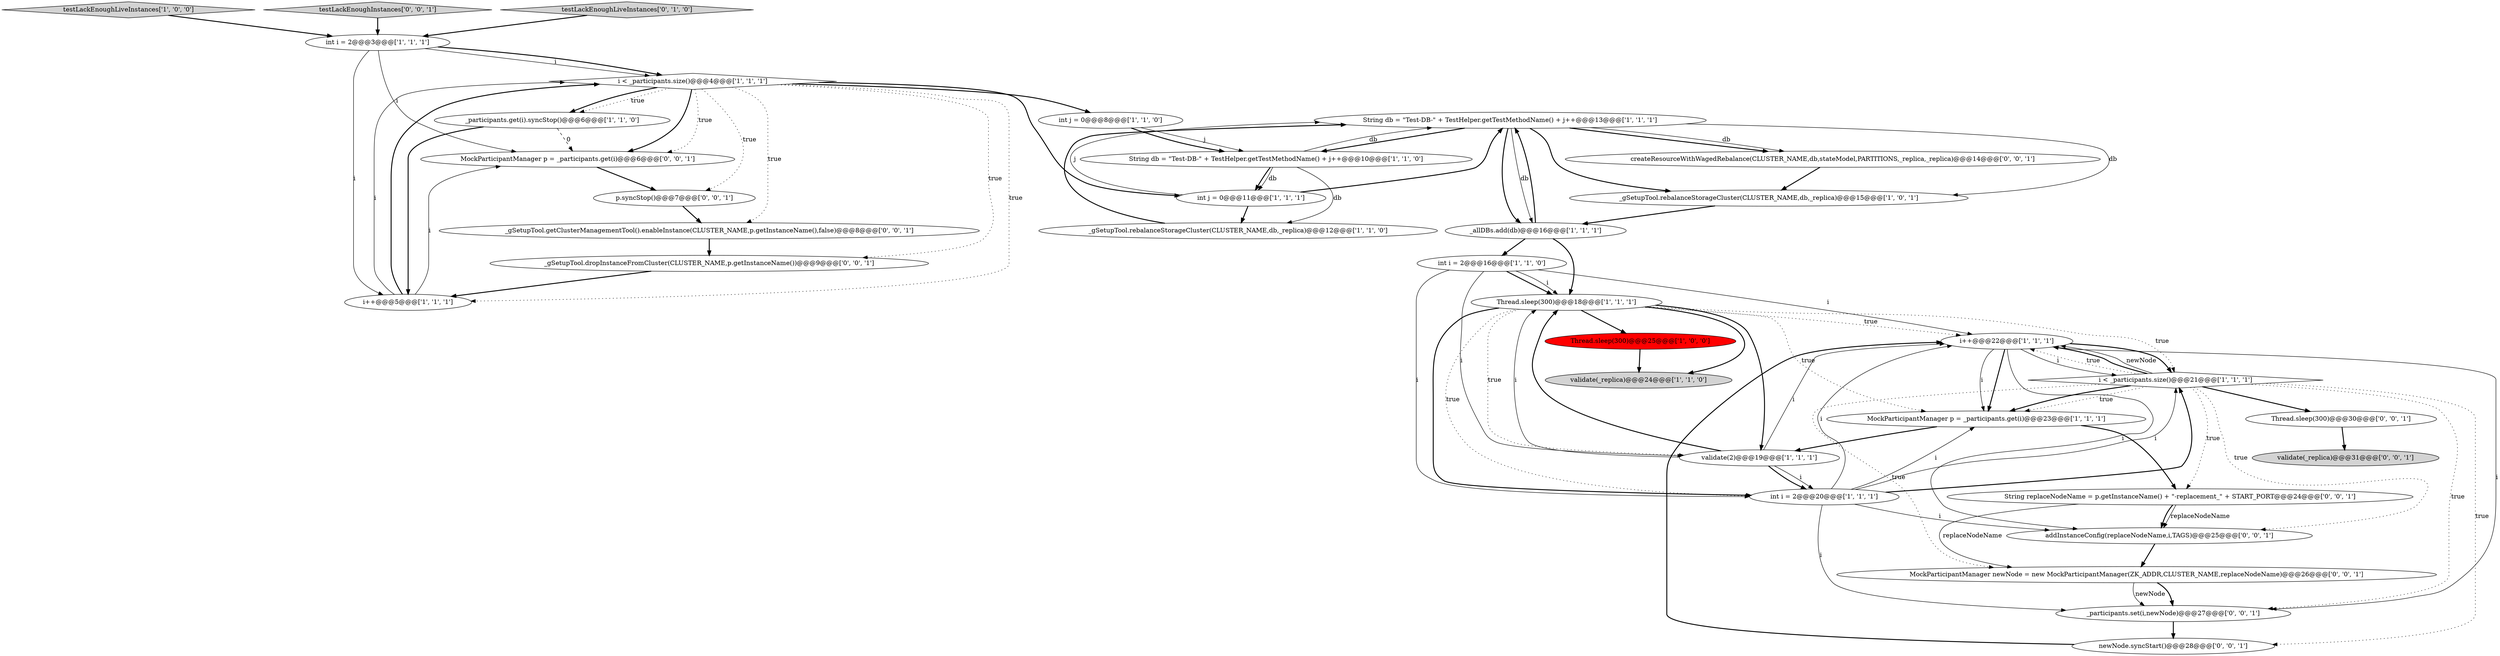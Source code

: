 digraph {
2 [style = filled, label = "String db = \"Test-DB-\" + TestHelper.getTestMethodName() + j++@@@13@@@['1', '1', '1']", fillcolor = white, shape = ellipse image = "AAA0AAABBB1BBB"];
28 [style = filled, label = "MockParticipantManager p = _participants.get(i)@@@6@@@['0', '0', '1']", fillcolor = white, shape = ellipse image = "AAA0AAABBB3BBB"];
7 [style = filled, label = "int j = 0@@@11@@@['1', '1', '1']", fillcolor = white, shape = ellipse image = "AAA0AAABBB1BBB"];
29 [style = filled, label = "p.syncStop()@@@7@@@['0', '0', '1']", fillcolor = white, shape = ellipse image = "AAA0AAABBB3BBB"];
1 [style = filled, label = "validate(_replica)@@@24@@@['1', '1', '0']", fillcolor = lightgray, shape = ellipse image = "AAA0AAABBB1BBB"];
3 [style = filled, label = "i++@@@22@@@['1', '1', '1']", fillcolor = white, shape = ellipse image = "AAA0AAABBB1BBB"];
8 [style = filled, label = "int j = 0@@@8@@@['1', '1', '0']", fillcolor = white, shape = ellipse image = "AAA0AAABBB1BBB"];
34 [style = filled, label = "MockParticipantManager newNode = new MockParticipantManager(ZK_ADDR,CLUSTER_NAME,replaceNodeName)@@@26@@@['0', '0', '1']", fillcolor = white, shape = ellipse image = "AAA0AAABBB3BBB"];
6 [style = filled, label = "_gSetupTool.rebalanceStorageCluster(CLUSTER_NAME,db,_replica)@@@12@@@['1', '1', '0']", fillcolor = white, shape = ellipse image = "AAA0AAABBB1BBB"];
5 [style = filled, label = "String db = \"Test-DB-\" + TestHelper.getTestMethodName() + j++@@@10@@@['1', '1', '0']", fillcolor = white, shape = ellipse image = "AAA0AAABBB1BBB"];
30 [style = filled, label = "_gSetupTool.getClusterManagementTool().enableInstance(CLUSTER_NAME,p.getInstanceName(),false)@@@8@@@['0', '0', '1']", fillcolor = white, shape = ellipse image = "AAA0AAABBB3BBB"];
12 [style = filled, label = "testLackEnoughLiveInstances['1', '0', '0']", fillcolor = lightgray, shape = diamond image = "AAA0AAABBB1BBB"];
18 [style = filled, label = "_allDBs.add(db)@@@16@@@['1', '1', '1']", fillcolor = white, shape = ellipse image = "AAA0AAABBB1BBB"];
33 [style = filled, label = "newNode.syncStart()@@@28@@@['0', '0', '1']", fillcolor = white, shape = ellipse image = "AAA0AAABBB3BBB"];
15 [style = filled, label = "Thread.sleep(300)@@@25@@@['1', '0', '0']", fillcolor = red, shape = ellipse image = "AAA1AAABBB1BBB"];
4 [style = filled, label = "i < _participants.size()@@@4@@@['1', '1', '1']", fillcolor = white, shape = diamond image = "AAA0AAABBB1BBB"];
14 [style = filled, label = "i++@@@5@@@['1', '1', '1']", fillcolor = white, shape = ellipse image = "AAA0AAABBB1BBB"];
24 [style = filled, label = "_participants.set(i,newNode)@@@27@@@['0', '0', '1']", fillcolor = white, shape = ellipse image = "AAA0AAABBB3BBB"];
23 [style = filled, label = "Thread.sleep(300)@@@30@@@['0', '0', '1']", fillcolor = white, shape = ellipse image = "AAA0AAABBB3BBB"];
32 [style = filled, label = "validate(_replica)@@@31@@@['0', '0', '1']", fillcolor = lightgray, shape = ellipse image = "AAA0AAABBB3BBB"];
25 [style = filled, label = "addInstanceConfig(replaceNodeName,i,TAGS)@@@25@@@['0', '0', '1']", fillcolor = white, shape = ellipse image = "AAA0AAABBB3BBB"];
17 [style = filled, label = "_participants.get(i).syncStop()@@@6@@@['1', '1', '0']", fillcolor = white, shape = ellipse image = "AAA0AAABBB1BBB"];
16 [style = filled, label = "int i = 2@@@16@@@['1', '1', '0']", fillcolor = white, shape = ellipse image = "AAA0AAABBB1BBB"];
27 [style = filled, label = "testLackEnoughInstances['0', '0', '1']", fillcolor = lightgray, shape = diamond image = "AAA0AAABBB3BBB"];
26 [style = filled, label = "String replaceNodeName = p.getInstanceName() + \"-replacement_\" + START_PORT@@@24@@@['0', '0', '1']", fillcolor = white, shape = ellipse image = "AAA0AAABBB3BBB"];
31 [style = filled, label = "createResourceWithWagedRebalance(CLUSTER_NAME,db,stateModel,PARTITIONS,_replica,_replica)@@@14@@@['0', '0', '1']", fillcolor = white, shape = ellipse image = "AAA0AAABBB3BBB"];
9 [style = filled, label = "validate(2)@@@19@@@['1', '1', '1']", fillcolor = white, shape = ellipse image = "AAA0AAABBB1BBB"];
19 [style = filled, label = "Thread.sleep(300)@@@18@@@['1', '1', '1']", fillcolor = white, shape = ellipse image = "AAA0AAABBB1BBB"];
0 [style = filled, label = "i < _participants.size()@@@21@@@['1', '1', '1']", fillcolor = white, shape = diamond image = "AAA0AAABBB1BBB"];
13 [style = filled, label = "int i = 2@@@3@@@['1', '1', '1']", fillcolor = white, shape = ellipse image = "AAA0AAABBB1BBB"];
21 [style = filled, label = "testLackEnoughLiveInstances['0', '1', '0']", fillcolor = lightgray, shape = diamond image = "AAA0AAABBB2BBB"];
20 [style = filled, label = "int i = 2@@@20@@@['1', '1', '1']", fillcolor = white, shape = ellipse image = "AAA0AAABBB1BBB"];
10 [style = filled, label = "MockParticipantManager p = _participants.get(i)@@@23@@@['1', '1', '1']", fillcolor = white, shape = ellipse image = "AAA0AAABBB1BBB"];
22 [style = filled, label = "_gSetupTool.dropInstanceFromCluster(CLUSTER_NAME,p.getInstanceName())@@@9@@@['0', '0', '1']", fillcolor = white, shape = ellipse image = "AAA0AAABBB3BBB"];
11 [style = filled, label = "_gSetupTool.rebalanceStorageCluster(CLUSTER_NAME,db,_replica)@@@15@@@['1', '0', '1']", fillcolor = white, shape = ellipse image = "AAA0AAABBB1BBB"];
19->10 [style = dotted, label="true"];
27->13 [style = bold, label=""];
25->34 [style = bold, label=""];
29->30 [style = bold, label=""];
20->10 [style = solid, label="i"];
20->0 [style = bold, label=""];
16->9 [style = solid, label="i"];
0->25 [style = dotted, label="true"];
4->30 [style = dotted, label="true"];
8->5 [style = solid, label="j"];
16->3 [style = solid, label="i"];
17->28 [style = dashed, label="0"];
19->1 [style = bold, label=""];
34->24 [style = bold, label=""];
19->9 [style = bold, label=""];
17->14 [style = bold, label=""];
0->24 [style = dotted, label="true"];
0->34 [style = dotted, label="true"];
4->8 [style = bold, label=""];
0->3 [style = dotted, label="true"];
14->4 [style = solid, label="i"];
19->15 [style = bold, label=""];
20->24 [style = solid, label="i"];
4->17 [style = dotted, label="true"];
21->13 [style = bold, label=""];
2->31 [style = bold, label=""];
0->3 [style = bold, label=""];
5->6 [style = solid, label="db"];
0->3 [style = solid, label="newNode"];
34->24 [style = solid, label="newNode"];
33->3 [style = bold, label=""];
0->10 [style = dotted, label="true"];
16->20 [style = solid, label="i"];
19->20 [style = bold, label=""];
18->19 [style = bold, label=""];
2->18 [style = bold, label=""];
10->26 [style = bold, label=""];
13->4 [style = solid, label="i"];
16->19 [style = bold, label=""];
31->11 [style = bold, label=""];
11->18 [style = bold, label=""];
3->0 [style = bold, label=""];
4->28 [style = dotted, label="true"];
6->2 [style = bold, label=""];
3->10 [style = solid, label="i"];
3->10 [style = bold, label=""];
16->19 [style = solid, label="i"];
0->23 [style = bold, label=""];
4->22 [style = dotted, label="true"];
26->34 [style = solid, label="replaceNodeName"];
7->2 [style = bold, label=""];
19->0 [style = dotted, label="true"];
19->3 [style = dotted, label="true"];
7->6 [style = bold, label=""];
19->9 [style = dotted, label="true"];
7->2 [style = solid, label="j"];
2->11 [style = solid, label="db"];
20->25 [style = solid, label="i"];
26->25 [style = solid, label="replaceNodeName"];
5->7 [style = bold, label=""];
13->14 [style = solid, label="i"];
22->14 [style = bold, label=""];
0->26 [style = dotted, label="true"];
14->4 [style = bold, label=""];
28->29 [style = bold, label=""];
3->24 [style = solid, label="i"];
20->3 [style = solid, label="i"];
4->17 [style = bold, label=""];
23->32 [style = bold, label=""];
9->20 [style = bold, label=""];
4->7 [style = bold, label=""];
2->18 [style = solid, label="db"];
4->29 [style = dotted, label="true"];
24->33 [style = bold, label=""];
12->13 [style = bold, label=""];
5->7 [style = solid, label="db"];
9->19 [style = solid, label="i"];
2->31 [style = solid, label="db"];
20->0 [style = solid, label="i"];
9->19 [style = bold, label=""];
10->9 [style = bold, label=""];
13->28 [style = solid, label="i"];
2->11 [style = bold, label=""];
2->5 [style = bold, label=""];
15->1 [style = bold, label=""];
18->16 [style = bold, label=""];
3->25 [style = solid, label="i"];
30->22 [style = bold, label=""];
19->20 [style = dotted, label="true"];
26->25 [style = bold, label=""];
0->33 [style = dotted, label="true"];
18->2 [style = bold, label=""];
4->14 [style = dotted, label="true"];
4->28 [style = bold, label=""];
3->0 [style = solid, label="i"];
0->10 [style = bold, label=""];
8->5 [style = bold, label=""];
9->20 [style = solid, label="i"];
5->2 [style = solid, label="db"];
14->28 [style = solid, label="i"];
9->3 [style = solid, label="i"];
13->4 [style = bold, label=""];
}
